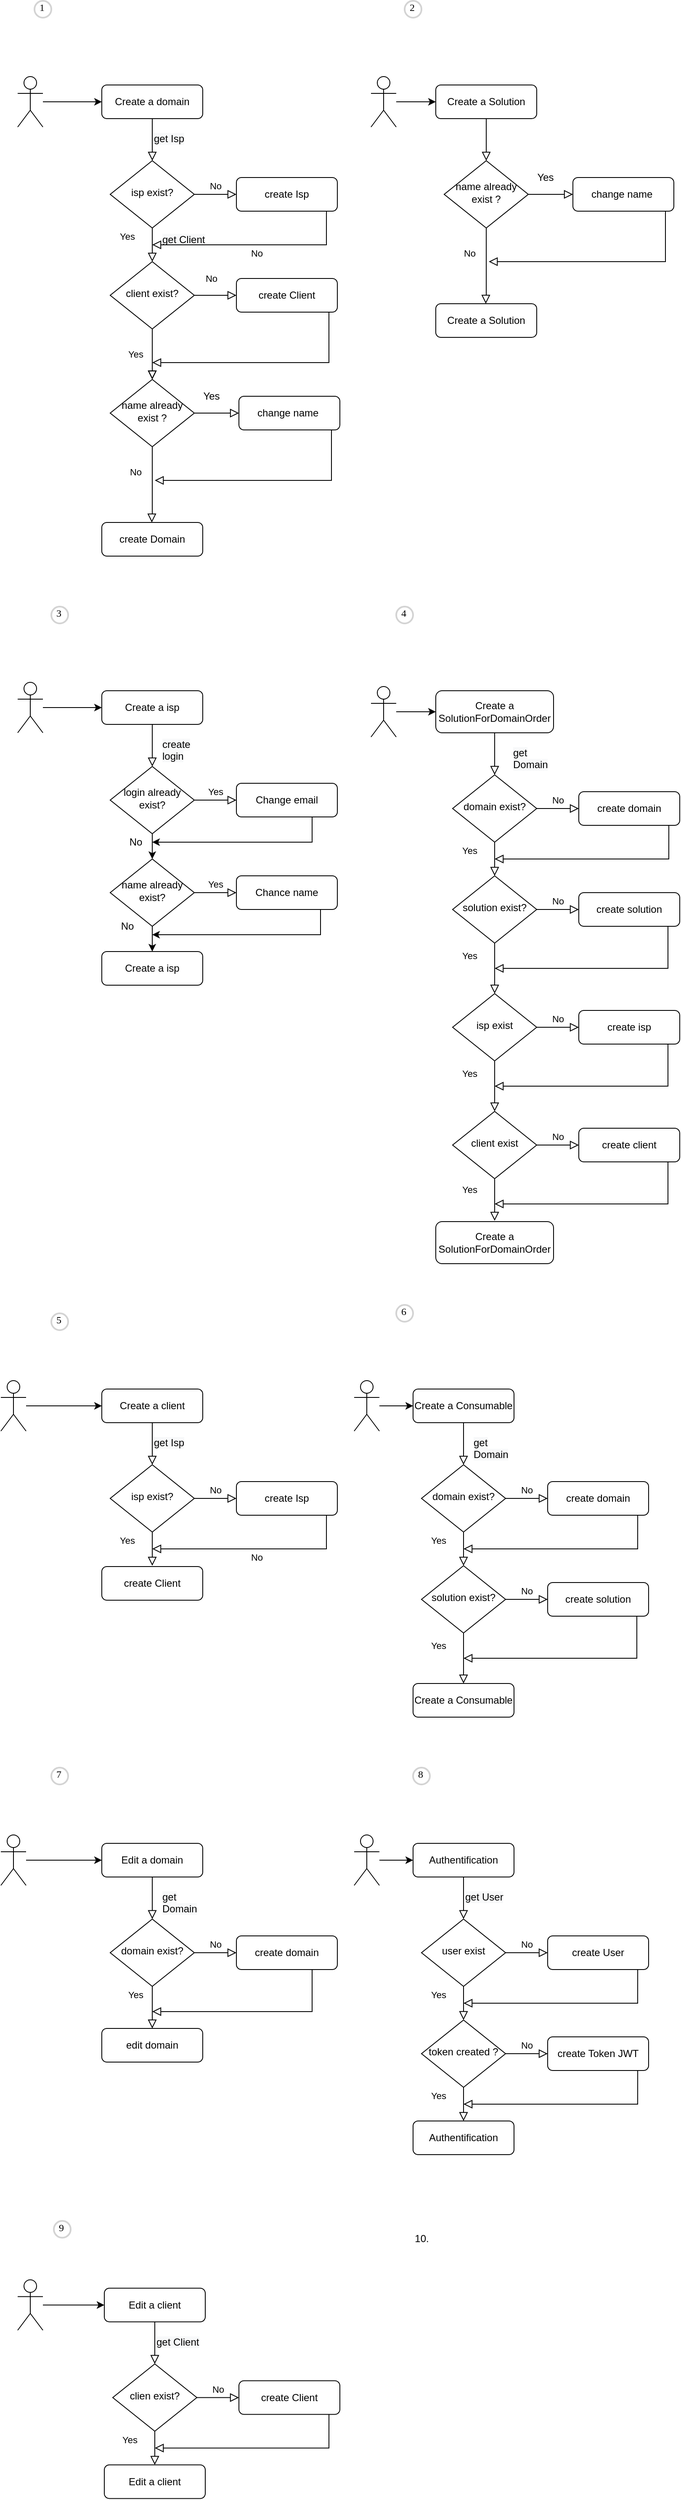 <mxfile version="15.3.8" type="github">
  <diagram id="C5RBs43oDa-KdzZeNtuy" name="Page-1">
    <mxGraphModel dx="2066" dy="1186" grid="1" gridSize="10" guides="1" tooltips="1" connect="1" arrows="1" fold="1" page="1" pageScale="1" pageWidth="827" pageHeight="1169" math="0" shadow="0">
      <root>
        <mxCell id="WIyWlLk6GJQsqaUBKTNV-0" />
        <mxCell id="WIyWlLk6GJQsqaUBKTNV-1" parent="WIyWlLk6GJQsqaUBKTNV-0" />
        <mxCell id="WIyWlLk6GJQsqaUBKTNV-2" value="" style="rounded=0;html=1;jettySize=auto;orthogonalLoop=1;fontSize=11;endArrow=block;endFill=0;endSize=8;strokeWidth=1;shadow=0;labelBackgroundColor=none;edgeStyle=orthogonalEdgeStyle;" parent="WIyWlLk6GJQsqaUBKTNV-1" source="WIyWlLk6GJQsqaUBKTNV-3" target="WIyWlLk6GJQsqaUBKTNV-6" edge="1">
          <mxGeometry relative="1" as="geometry" />
        </mxCell>
        <mxCell id="WIyWlLk6GJQsqaUBKTNV-3" value="Create a domain" style="rounded=1;whiteSpace=wrap;html=1;fontSize=12;glass=0;strokeWidth=1;shadow=0;" parent="WIyWlLk6GJQsqaUBKTNV-1" vertex="1">
          <mxGeometry x="160" y="130" width="120" height="40" as="geometry" />
        </mxCell>
        <mxCell id="WIyWlLk6GJQsqaUBKTNV-4" value="Yes" style="rounded=0;html=1;jettySize=auto;orthogonalLoop=1;fontSize=11;endArrow=block;endFill=0;endSize=8;strokeWidth=1;shadow=0;labelBackgroundColor=none;edgeStyle=orthogonalEdgeStyle;" parent="WIyWlLk6GJQsqaUBKTNV-1" source="WIyWlLk6GJQsqaUBKTNV-6" target="WIyWlLk6GJQsqaUBKTNV-10" edge="1">
          <mxGeometry x="-0.5" y="-30" relative="1" as="geometry">
            <mxPoint as="offset" />
          </mxGeometry>
        </mxCell>
        <mxCell id="WIyWlLk6GJQsqaUBKTNV-5" value="No" style="edgeStyle=orthogonalEdgeStyle;rounded=0;html=1;jettySize=auto;orthogonalLoop=1;fontSize=11;endArrow=block;endFill=0;endSize=8;strokeWidth=1;shadow=0;labelBackgroundColor=none;" parent="WIyWlLk6GJQsqaUBKTNV-1" source="WIyWlLk6GJQsqaUBKTNV-6" target="WIyWlLk6GJQsqaUBKTNV-7" edge="1">
          <mxGeometry y="10" relative="1" as="geometry">
            <mxPoint as="offset" />
          </mxGeometry>
        </mxCell>
        <mxCell id="WIyWlLk6GJQsqaUBKTNV-6" value="isp exist?" style="rhombus;whiteSpace=wrap;html=1;shadow=0;fontFamily=Helvetica;fontSize=12;align=center;strokeWidth=1;spacing=6;spacingTop=-4;" parent="WIyWlLk6GJQsqaUBKTNV-1" vertex="1">
          <mxGeometry x="170" y="220" width="100" height="80" as="geometry" />
        </mxCell>
        <mxCell id="WIyWlLk6GJQsqaUBKTNV-7" value="create Isp" style="rounded=1;whiteSpace=wrap;html=1;fontSize=12;glass=0;strokeWidth=1;shadow=0;" parent="WIyWlLk6GJQsqaUBKTNV-1" vertex="1">
          <mxGeometry x="320" y="240" width="120" height="40" as="geometry" />
        </mxCell>
        <mxCell id="WIyWlLk6GJQsqaUBKTNV-8" value="No" style="rounded=0;html=1;jettySize=auto;orthogonalLoop=1;fontSize=11;endArrow=block;endFill=0;endSize=8;strokeWidth=1;shadow=0;labelBackgroundColor=none;edgeStyle=orthogonalEdgeStyle;" parent="WIyWlLk6GJQsqaUBKTNV-1" source="WIyWlLk6GJQsqaUBKTNV-10" edge="1">
          <mxGeometry x="-1" y="92" relative="1" as="geometry">
            <mxPoint x="-22" y="-60" as="offset" />
            <mxPoint x="220" y="480" as="targetPoint" />
          </mxGeometry>
        </mxCell>
        <mxCell id="WIyWlLk6GJQsqaUBKTNV-9" value="Yes" style="edgeStyle=orthogonalEdgeStyle;rounded=0;html=1;jettySize=auto;orthogonalLoop=1;fontSize=11;endArrow=block;endFill=0;endSize=8;strokeWidth=1;shadow=0;labelBackgroundColor=none;" parent="WIyWlLk6GJQsqaUBKTNV-1" source="WIyWlLk6GJQsqaUBKTNV-10" target="WIyWlLk6GJQsqaUBKTNV-12" edge="1">
          <mxGeometry x="-1" y="-99" relative="1" as="geometry">
            <mxPoint x="-70" y="-29" as="offset" />
          </mxGeometry>
        </mxCell>
        <mxCell id="WIyWlLk6GJQsqaUBKTNV-10" value="client exist?" style="rhombus;whiteSpace=wrap;html=1;shadow=0;fontFamily=Helvetica;fontSize=12;align=center;strokeWidth=1;spacing=6;spacingTop=-4;" parent="WIyWlLk6GJQsqaUBKTNV-1" vertex="1">
          <mxGeometry x="170" y="340" width="100" height="80" as="geometry" />
        </mxCell>
        <mxCell id="WIyWlLk6GJQsqaUBKTNV-12" value="create Client" style="rounded=1;whiteSpace=wrap;html=1;fontSize=12;glass=0;strokeWidth=1;shadow=0;" parent="WIyWlLk6GJQsqaUBKTNV-1" vertex="1">
          <mxGeometry x="320" y="360" width="120" height="40" as="geometry" />
        </mxCell>
        <mxCell id="K5rk2JOZep1h7SgNWWcB-0" value="&lt;meta charset=&quot;utf-8&quot;&gt;&lt;span style=&quot;color: rgb(0, 0, 0); font-family: helvetica; font-size: 12px; font-style: normal; font-weight: 400; letter-spacing: normal; text-align: center; text-indent: 0px; text-transform: none; word-spacing: 0px; background-color: rgb(248, 249, 250); display: inline; float: none;&quot;&gt;get Isp&lt;/span&gt;" style="text;whiteSpace=wrap;html=1;" parent="WIyWlLk6GJQsqaUBKTNV-1" vertex="1">
          <mxGeometry x="220" y="180" width="60" height="30" as="geometry" />
        </mxCell>
        <mxCell id="K5rk2JOZep1h7SgNWWcB-1" value="&lt;span style=&quot;color: rgb(0 , 0 , 0) ; font-family: &amp;#34;helvetica&amp;#34; ; font-size: 12px ; font-style: normal ; font-weight: 400 ; letter-spacing: normal ; text-align: center ; text-indent: 0px ; text-transform: none ; word-spacing: 0px ; background-color: rgb(248 , 249 , 250) ; display: inline ; float: none&quot;&gt;get Client&lt;/span&gt;" style="text;whiteSpace=wrap;html=1;" parent="WIyWlLk6GJQsqaUBKTNV-1" vertex="1">
          <mxGeometry x="230" y="300" width="60" height="30" as="geometry" />
        </mxCell>
        <mxCell id="K5rk2JOZep1h7SgNWWcB-2" value="No" style="edgeStyle=orthogonalEdgeStyle;rounded=0;html=1;jettySize=auto;orthogonalLoop=1;fontSize=11;endArrow=block;endFill=0;endSize=8;strokeWidth=1;shadow=0;labelBackgroundColor=none;exitX=0.892;exitY=1;exitDx=0;exitDy=0;exitPerimeter=0;" parent="WIyWlLk6GJQsqaUBKTNV-1" source="WIyWlLk6GJQsqaUBKTNV-7" edge="1">
          <mxGeometry y="10" relative="1" as="geometry">
            <mxPoint as="offset" />
            <mxPoint x="280" y="270" as="sourcePoint" />
            <mxPoint x="220" y="320" as="targetPoint" />
            <Array as="points">
              <mxPoint x="427" y="320" />
            </Array>
          </mxGeometry>
        </mxCell>
        <mxCell id="K5rk2JOZep1h7SgNWWcB-4" value="" style="edgeStyle=orthogonalEdgeStyle;rounded=0;html=1;jettySize=auto;orthogonalLoop=1;fontSize=11;endArrow=block;endFill=0;endSize=8;strokeWidth=1;shadow=0;labelBackgroundColor=none;exitX=0.833;exitY=1;exitDx=0;exitDy=0;exitPerimeter=0;" parent="WIyWlLk6GJQsqaUBKTNV-1" source="WIyWlLk6GJQsqaUBKTNV-12" edge="1">
          <mxGeometry x="-0.52" y="204" relative="1" as="geometry">
            <mxPoint x="40" y="-4" as="offset" />
            <mxPoint x="280" y="270" as="sourcePoint" />
            <mxPoint x="220" y="460" as="targetPoint" />
            <Array as="points">
              <mxPoint x="430" y="400" />
              <mxPoint x="430" y="460" />
            </Array>
          </mxGeometry>
        </mxCell>
        <mxCell id="0meoWBbEfIvXaMhXwWc--0" value="" style="rounded=0;html=1;jettySize=auto;orthogonalLoop=1;fontSize=11;endArrow=block;endFill=0;endSize=8;strokeWidth=1;shadow=0;labelBackgroundColor=none;edgeStyle=orthogonalEdgeStyle;" parent="WIyWlLk6GJQsqaUBKTNV-1" source="0meoWBbEfIvXaMhXwWc--1" target="0meoWBbEfIvXaMhXwWc--4" edge="1">
          <mxGeometry relative="1" as="geometry" />
        </mxCell>
        <mxCell id="0meoWBbEfIvXaMhXwWc--1" value="Create a isp" style="rounded=1;whiteSpace=wrap;html=1;fontSize=12;glass=0;strokeWidth=1;shadow=0;" parent="WIyWlLk6GJQsqaUBKTNV-1" vertex="1">
          <mxGeometry x="160" y="850" width="120" height="40" as="geometry" />
        </mxCell>
        <mxCell id="0meoWBbEfIvXaMhXwWc--3" value="Yes" style="edgeStyle=orthogonalEdgeStyle;rounded=0;html=1;jettySize=auto;orthogonalLoop=1;fontSize=11;endArrow=block;endFill=0;endSize=8;strokeWidth=1;shadow=0;labelBackgroundColor=none;" parent="WIyWlLk6GJQsqaUBKTNV-1" source="0meoWBbEfIvXaMhXwWc--4" target="0meoWBbEfIvXaMhXwWc--5" edge="1">
          <mxGeometry y="10" relative="1" as="geometry">
            <mxPoint as="offset" />
          </mxGeometry>
        </mxCell>
        <mxCell id="0meoWBbEfIvXaMhXwWc--16" value="" style="edgeStyle=orthogonalEdgeStyle;rounded=0;orthogonalLoop=1;jettySize=auto;html=1;" parent="WIyWlLk6GJQsqaUBKTNV-1" source="0meoWBbEfIvXaMhXwWc--4" edge="1">
          <mxGeometry relative="1" as="geometry">
            <mxPoint x="220" y="1050" as="targetPoint" />
            <Array as="points">
              <mxPoint x="220" y="1030" />
              <mxPoint x="220" y="1030" />
            </Array>
          </mxGeometry>
        </mxCell>
        <mxCell id="0meoWBbEfIvXaMhXwWc--4" value="login already exist?" style="rhombus;whiteSpace=wrap;html=1;shadow=0;fontFamily=Helvetica;fontSize=12;align=center;strokeWidth=1;spacing=6;spacingTop=-4;" parent="WIyWlLk6GJQsqaUBKTNV-1" vertex="1">
          <mxGeometry x="170" y="940" width="100" height="80" as="geometry" />
        </mxCell>
        <mxCell id="0meoWBbEfIvXaMhXwWc--5" value="Change email" style="rounded=1;whiteSpace=wrap;html=1;fontSize=12;glass=0;strokeWidth=1;shadow=0;" parent="WIyWlLk6GJQsqaUBKTNV-1" vertex="1">
          <mxGeometry x="320" y="960" width="120" height="40" as="geometry" />
        </mxCell>
        <mxCell id="0meoWBbEfIvXaMhXwWc--11" value="&lt;span style=&quot;color: rgb(0 , 0 , 0) ; font-family: &amp;#34;helvetica&amp;#34; ; font-size: 12px ; font-style: normal ; font-weight: 400 ; letter-spacing: normal ; text-align: center ; text-indent: 0px ; text-transform: none ; word-spacing: 0px ; background-color: rgb(248 , 249 , 250) ; display: inline ; float: none&quot;&gt;create login&lt;/span&gt;" style="text;whiteSpace=wrap;html=1;" parent="WIyWlLk6GJQsqaUBKTNV-1" vertex="1">
          <mxGeometry x="230" y="900" width="60" height="30" as="geometry" />
        </mxCell>
        <mxCell id="0meoWBbEfIvXaMhXwWc--17" value="" style="rounded=0;html=1;jettySize=auto;orthogonalLoop=1;fontSize=11;endArrow=block;endFill=0;endSize=8;strokeWidth=1;shadow=0;labelBackgroundColor=none;edgeStyle=orthogonalEdgeStyle;" parent="WIyWlLk6GJQsqaUBKTNV-1" source="0meoWBbEfIvXaMhXwWc--18" target="0meoWBbEfIvXaMhXwWc--21" edge="1">
          <mxGeometry relative="1" as="geometry" />
        </mxCell>
        <mxCell id="0meoWBbEfIvXaMhXwWc--18" value="Create a client" style="rounded=1;whiteSpace=wrap;html=1;fontSize=12;glass=0;strokeWidth=1;shadow=0;" parent="WIyWlLk6GJQsqaUBKTNV-1" vertex="1">
          <mxGeometry x="160" y="1680" width="120" height="40" as="geometry" />
        </mxCell>
        <mxCell id="0meoWBbEfIvXaMhXwWc--19" value="Yes" style="rounded=0;html=1;jettySize=auto;orthogonalLoop=1;fontSize=11;endArrow=block;endFill=0;endSize=8;strokeWidth=1;shadow=0;labelBackgroundColor=none;edgeStyle=orthogonalEdgeStyle;" parent="WIyWlLk6GJQsqaUBKTNV-1" source="0meoWBbEfIvXaMhXwWc--21" edge="1">
          <mxGeometry x="-0.5" y="-30" relative="1" as="geometry">
            <mxPoint as="offset" />
            <mxPoint x="220" y="1890" as="targetPoint" />
          </mxGeometry>
        </mxCell>
        <mxCell id="0meoWBbEfIvXaMhXwWc--20" value="No" style="edgeStyle=orthogonalEdgeStyle;rounded=0;html=1;jettySize=auto;orthogonalLoop=1;fontSize=11;endArrow=block;endFill=0;endSize=8;strokeWidth=1;shadow=0;labelBackgroundColor=none;" parent="WIyWlLk6GJQsqaUBKTNV-1" source="0meoWBbEfIvXaMhXwWc--21" target="0meoWBbEfIvXaMhXwWc--22" edge="1">
          <mxGeometry y="10" relative="1" as="geometry">
            <mxPoint as="offset" />
          </mxGeometry>
        </mxCell>
        <mxCell id="0meoWBbEfIvXaMhXwWc--21" value="isp exist?" style="rhombus;whiteSpace=wrap;html=1;shadow=0;fontFamily=Helvetica;fontSize=12;align=center;strokeWidth=1;spacing=6;spacingTop=-4;" parent="WIyWlLk6GJQsqaUBKTNV-1" vertex="1">
          <mxGeometry x="170" y="1770" width="100" height="80" as="geometry" />
        </mxCell>
        <mxCell id="0meoWBbEfIvXaMhXwWc--22" value="create Isp" style="rounded=1;whiteSpace=wrap;html=1;fontSize=12;glass=0;strokeWidth=1;shadow=0;" parent="WIyWlLk6GJQsqaUBKTNV-1" vertex="1">
          <mxGeometry x="320" y="1790" width="120" height="40" as="geometry" />
        </mxCell>
        <mxCell id="0meoWBbEfIvXaMhXwWc--28" value="&lt;meta charset=&quot;utf-8&quot;&gt;&lt;span style=&quot;color: rgb(0, 0, 0); font-family: helvetica; font-size: 12px; font-style: normal; font-weight: 400; letter-spacing: normal; text-align: center; text-indent: 0px; text-transform: none; word-spacing: 0px; background-color: rgb(248, 249, 250); display: inline; float: none;&quot;&gt;get Isp&lt;/span&gt;" style="text;whiteSpace=wrap;html=1;" parent="WIyWlLk6GJQsqaUBKTNV-1" vertex="1">
          <mxGeometry x="220" y="1730" width="60" height="30" as="geometry" />
        </mxCell>
        <mxCell id="0meoWBbEfIvXaMhXwWc--30" value="No" style="edgeStyle=orthogonalEdgeStyle;rounded=0;html=1;jettySize=auto;orthogonalLoop=1;fontSize=11;endArrow=block;endFill=0;endSize=8;strokeWidth=1;shadow=0;labelBackgroundColor=none;exitX=0.892;exitY=1;exitDx=0;exitDy=0;exitPerimeter=0;" parent="WIyWlLk6GJQsqaUBKTNV-1" source="0meoWBbEfIvXaMhXwWc--22" edge="1">
          <mxGeometry y="10" relative="1" as="geometry">
            <mxPoint as="offset" />
            <mxPoint x="280" y="1820" as="sourcePoint" />
            <mxPoint x="220" y="1870" as="targetPoint" />
            <Array as="points">
              <mxPoint x="427" y="1870" />
            </Array>
          </mxGeometry>
        </mxCell>
        <mxCell id="0meoWBbEfIvXaMhXwWc--32" value="create Client" style="rounded=1;whiteSpace=wrap;html=1;fontSize=12;glass=0;strokeWidth=1;shadow=0;" parent="WIyWlLk6GJQsqaUBKTNV-1" vertex="1">
          <mxGeometry x="160" y="1891" width="120" height="40" as="geometry" />
        </mxCell>
        <mxCell id="0meoWBbEfIvXaMhXwWc--35" value="" style="rounded=0;html=1;jettySize=auto;orthogonalLoop=1;fontSize=11;endArrow=block;endFill=0;endSize=8;strokeWidth=1;shadow=0;labelBackgroundColor=none;edgeStyle=orthogonalEdgeStyle;" parent="WIyWlLk6GJQsqaUBKTNV-1" source="0meoWBbEfIvXaMhXwWc--36" target="0meoWBbEfIvXaMhXwWc--39" edge="1">
          <mxGeometry relative="1" as="geometry" />
        </mxCell>
        <mxCell id="0meoWBbEfIvXaMhXwWc--36" value="Create a Consumable" style="rounded=1;whiteSpace=wrap;html=1;fontSize=12;glass=0;strokeWidth=1;shadow=0;" parent="WIyWlLk6GJQsqaUBKTNV-1" vertex="1">
          <mxGeometry x="530" y="1680" width="120" height="40" as="geometry" />
        </mxCell>
        <mxCell id="0meoWBbEfIvXaMhXwWc--37" value="Yes" style="rounded=0;html=1;jettySize=auto;orthogonalLoop=1;fontSize=11;endArrow=block;endFill=0;endSize=8;strokeWidth=1;shadow=0;labelBackgroundColor=none;edgeStyle=orthogonalEdgeStyle;" parent="WIyWlLk6GJQsqaUBKTNV-1" source="0meoWBbEfIvXaMhXwWc--39" edge="1">
          <mxGeometry x="-0.5" y="-30" relative="1" as="geometry">
            <mxPoint as="offset" />
            <mxPoint x="590" y="1890" as="targetPoint" />
          </mxGeometry>
        </mxCell>
        <mxCell id="0meoWBbEfIvXaMhXwWc--38" value="No" style="edgeStyle=orthogonalEdgeStyle;rounded=0;html=1;jettySize=auto;orthogonalLoop=1;fontSize=11;endArrow=block;endFill=0;endSize=8;strokeWidth=1;shadow=0;labelBackgroundColor=none;" parent="WIyWlLk6GJQsqaUBKTNV-1" source="0meoWBbEfIvXaMhXwWc--39" target="0meoWBbEfIvXaMhXwWc--40" edge="1">
          <mxGeometry y="10" relative="1" as="geometry">
            <mxPoint as="offset" />
          </mxGeometry>
        </mxCell>
        <mxCell id="0meoWBbEfIvXaMhXwWc--39" value="domain exist?" style="rhombus;whiteSpace=wrap;html=1;shadow=0;fontFamily=Helvetica;fontSize=12;align=center;strokeWidth=1;spacing=6;spacingTop=-4;" parent="WIyWlLk6GJQsqaUBKTNV-1" vertex="1">
          <mxGeometry x="540" y="1770" width="100" height="80" as="geometry" />
        </mxCell>
        <mxCell id="0meoWBbEfIvXaMhXwWc--40" value="create domain" style="rounded=1;whiteSpace=wrap;html=1;fontSize=12;glass=0;strokeWidth=1;shadow=0;" parent="WIyWlLk6GJQsqaUBKTNV-1" vertex="1">
          <mxGeometry x="690" y="1790" width="120" height="40" as="geometry" />
        </mxCell>
        <mxCell id="0meoWBbEfIvXaMhXwWc--41" value="&lt;span style=&quot;color: rgb(0 , 0 , 0) ; font-family: &amp;#34;helvetica&amp;#34; ; font-size: 12px ; font-style: normal ; font-weight: 400 ; letter-spacing: normal ; text-align: center ; text-indent: 0px ; text-transform: none ; word-spacing: 0px ; background-color: rgb(248 , 249 , 250) ; display: inline ; float: none&quot;&gt;get Domain&lt;/span&gt;" style="text;whiteSpace=wrap;html=1;" parent="WIyWlLk6GJQsqaUBKTNV-1" vertex="1">
          <mxGeometry x="600" y="1730" width="60" height="30" as="geometry" />
        </mxCell>
        <mxCell id="0meoWBbEfIvXaMhXwWc--42" value="" style="edgeStyle=orthogonalEdgeStyle;rounded=0;html=1;jettySize=auto;orthogonalLoop=1;fontSize=11;endArrow=block;endFill=0;endSize=8;strokeWidth=1;shadow=0;labelBackgroundColor=none;exitX=0.892;exitY=1;exitDx=0;exitDy=0;exitPerimeter=0;" parent="WIyWlLk6GJQsqaUBKTNV-1" source="0meoWBbEfIvXaMhXwWc--40" edge="1">
          <mxGeometry y="10" relative="1" as="geometry">
            <mxPoint as="offset" />
            <mxPoint x="650" y="1820" as="sourcePoint" />
            <mxPoint x="590" y="1870" as="targetPoint" />
            <Array as="points">
              <mxPoint x="797" y="1870" />
            </Array>
          </mxGeometry>
        </mxCell>
        <mxCell id="0meoWBbEfIvXaMhXwWc--45" value="solution exist?" style="rhombus;whiteSpace=wrap;html=1;shadow=0;fontFamily=Helvetica;fontSize=12;align=center;strokeWidth=1;spacing=6;spacingTop=-4;" parent="WIyWlLk6GJQsqaUBKTNV-1" vertex="1">
          <mxGeometry x="540" y="1890" width="100" height="80" as="geometry" />
        </mxCell>
        <mxCell id="0meoWBbEfIvXaMhXwWc--46" value="No" style="edgeStyle=orthogonalEdgeStyle;rounded=0;html=1;jettySize=auto;orthogonalLoop=1;fontSize=11;endArrow=block;endFill=0;endSize=8;strokeWidth=1;shadow=0;labelBackgroundColor=none;exitX=1;exitY=0.5;exitDx=0;exitDy=0;entryX=0;entryY=0.5;entryDx=0;entryDy=0;" parent="WIyWlLk6GJQsqaUBKTNV-1" source="0meoWBbEfIvXaMhXwWc--45" target="0meoWBbEfIvXaMhXwWc--47" edge="1">
          <mxGeometry y="10" relative="1" as="geometry">
            <mxPoint as="offset" />
            <mxPoint x="650" y="1820" as="sourcePoint" />
            <mxPoint x="690" y="1930" as="targetPoint" />
          </mxGeometry>
        </mxCell>
        <mxCell id="0meoWBbEfIvXaMhXwWc--47" value="create solution" style="rounded=1;whiteSpace=wrap;html=1;fontSize=12;glass=0;strokeWidth=1;shadow=0;" parent="WIyWlLk6GJQsqaUBKTNV-1" vertex="1">
          <mxGeometry x="690" y="1910" width="120" height="40" as="geometry" />
        </mxCell>
        <mxCell id="0meoWBbEfIvXaMhXwWc--48" value="" style="edgeStyle=orthogonalEdgeStyle;rounded=0;html=1;jettySize=auto;orthogonalLoop=1;fontSize=11;endArrow=block;endFill=0;endSize=8;strokeWidth=1;shadow=0;labelBackgroundColor=none;exitX=0.858;exitY=1;exitDx=0;exitDy=0;exitPerimeter=0;" parent="WIyWlLk6GJQsqaUBKTNV-1" source="0meoWBbEfIvXaMhXwWc--47" edge="1">
          <mxGeometry y="10" relative="1" as="geometry">
            <mxPoint as="offset" />
            <mxPoint x="796" y="1980" as="sourcePoint" />
            <mxPoint x="590" y="2000" as="targetPoint" />
            <Array as="points">
              <mxPoint x="796" y="1950" />
              <mxPoint x="796" y="2000" />
            </Array>
          </mxGeometry>
        </mxCell>
        <mxCell id="0meoWBbEfIvXaMhXwWc--49" value="Yes" style="rounded=0;html=1;jettySize=auto;orthogonalLoop=1;fontSize=11;endArrow=block;endFill=0;endSize=8;strokeWidth=1;shadow=0;labelBackgroundColor=none;edgeStyle=orthogonalEdgeStyle;exitX=0.5;exitY=1;exitDx=0;exitDy=0;" parent="WIyWlLk6GJQsqaUBKTNV-1" source="0meoWBbEfIvXaMhXwWc--45" edge="1">
          <mxGeometry x="-0.5" y="-30" relative="1" as="geometry">
            <mxPoint as="offset" />
            <mxPoint x="590" y="2030" as="targetPoint" />
            <mxPoint x="600" y="1860" as="sourcePoint" />
          </mxGeometry>
        </mxCell>
        <mxCell id="0meoWBbEfIvXaMhXwWc--50" value="Create a Consumable" style="rounded=1;whiteSpace=wrap;html=1;fontSize=12;glass=0;strokeWidth=1;shadow=0;" parent="WIyWlLk6GJQsqaUBKTNV-1" vertex="1">
          <mxGeometry x="530" y="2030" width="120" height="40" as="geometry" />
        </mxCell>
        <mxCell id="0meoWBbEfIvXaMhXwWc--52" value="" style="rounded=0;html=1;jettySize=auto;orthogonalLoop=1;fontSize=11;endArrow=block;endFill=0;endSize=8;strokeWidth=1;shadow=0;labelBackgroundColor=none;edgeStyle=orthogonalEdgeStyle;startArrow=none;" parent="WIyWlLk6GJQsqaUBKTNV-1" edge="1">
          <mxGeometry relative="1" as="geometry">
            <mxPoint x="617" y="220" as="targetPoint" />
            <mxPoint x="617" y="210" as="sourcePoint" />
          </mxGeometry>
        </mxCell>
        <mxCell id="0meoWBbEfIvXaMhXwWc--53" value="Create a Solution" style="rounded=1;whiteSpace=wrap;html=1;fontSize=12;glass=0;strokeWidth=1;shadow=0;" parent="WIyWlLk6GJQsqaUBKTNV-1" vertex="1">
          <mxGeometry x="557" y="130" width="120" height="40" as="geometry" />
        </mxCell>
        <mxCell id="0meoWBbEfIvXaMhXwWc--66" value="1" style="ellipse;whiteSpace=wrap;html=1;aspect=fixed;strokeWidth=2;fontFamily=Tahoma;spacingBottom=4;spacingRight=2;strokeColor=#d3d3d3;" parent="WIyWlLk6GJQsqaUBKTNV-1" vertex="1">
          <mxGeometry x="80" y="30" width="20" height="20" as="geometry" />
        </mxCell>
        <mxCell id="0meoWBbEfIvXaMhXwWc--67" value="2" style="ellipse;whiteSpace=wrap;html=1;aspect=fixed;strokeWidth=2;fontFamily=Tahoma;spacingBottom=4;spacingRight=2;strokeColor=#d3d3d3;" parent="WIyWlLk6GJQsqaUBKTNV-1" vertex="1">
          <mxGeometry x="520" y="30" width="20" height="20" as="geometry" />
        </mxCell>
        <mxCell id="0meoWBbEfIvXaMhXwWc--68" value="3" style="ellipse;whiteSpace=wrap;html=1;aspect=fixed;strokeWidth=2;fontFamily=Tahoma;spacingBottom=4;spacingRight=2;strokeColor=#d3d3d3;" parent="WIyWlLk6GJQsqaUBKTNV-1" vertex="1">
          <mxGeometry x="100" y="750" width="20" height="20" as="geometry" />
        </mxCell>
        <mxCell id="0meoWBbEfIvXaMhXwWc--69" value="4" style="ellipse;whiteSpace=wrap;html=1;aspect=fixed;strokeWidth=2;fontFamily=Tahoma;spacingBottom=4;spacingRight=2;strokeColor=#d3d3d3;" parent="WIyWlLk6GJQsqaUBKTNV-1" vertex="1">
          <mxGeometry x="510" y="750" width="20" height="20" as="geometry" />
        </mxCell>
        <mxCell id="0meoWBbEfIvXaMhXwWc--70" value="5" style="ellipse;whiteSpace=wrap;html=1;aspect=fixed;strokeWidth=2;fontFamily=Tahoma;spacingBottom=4;spacingRight=2;strokeColor=#d3d3d3;" parent="WIyWlLk6GJQsqaUBKTNV-1" vertex="1">
          <mxGeometry x="100" y="1590" width="20" height="20" as="geometry" />
        </mxCell>
        <mxCell id="0meoWBbEfIvXaMhXwWc--71" value="6" style="ellipse;whiteSpace=wrap;html=1;aspect=fixed;strokeWidth=2;fontFamily=Tahoma;spacingBottom=4;spacingRight=2;strokeColor=#d3d3d3;" parent="WIyWlLk6GJQsqaUBKTNV-1" vertex="1">
          <mxGeometry x="510" y="1580" width="20" height="20" as="geometry" />
        </mxCell>
        <mxCell id="0meoWBbEfIvXaMhXwWc--90" value="" style="rounded=0;html=1;jettySize=auto;orthogonalLoop=1;fontSize=11;endArrow=block;endFill=0;endSize=8;strokeWidth=1;shadow=0;labelBackgroundColor=none;edgeStyle=orthogonalEdgeStyle;" parent="WIyWlLk6GJQsqaUBKTNV-1" source="0meoWBbEfIvXaMhXwWc--91" target="0meoWBbEfIvXaMhXwWc--94" edge="1">
          <mxGeometry relative="1" as="geometry">
            <Array as="points">
              <mxPoint x="627" y="930" />
              <mxPoint x="627" y="930" />
            </Array>
          </mxGeometry>
        </mxCell>
        <mxCell id="0meoWBbEfIvXaMhXwWc--91" value="Create a SolutionForDomainOrder" style="rounded=1;whiteSpace=wrap;html=1;fontSize=12;glass=0;strokeWidth=1;shadow=0;" parent="WIyWlLk6GJQsqaUBKTNV-1" vertex="1">
          <mxGeometry x="557" y="850" width="140" height="50" as="geometry" />
        </mxCell>
        <mxCell id="0meoWBbEfIvXaMhXwWc--92" value="Yes" style="rounded=0;html=1;jettySize=auto;orthogonalLoop=1;fontSize=11;endArrow=block;endFill=0;endSize=8;strokeWidth=1;shadow=0;labelBackgroundColor=none;edgeStyle=orthogonalEdgeStyle;" parent="WIyWlLk6GJQsqaUBKTNV-1" source="0meoWBbEfIvXaMhXwWc--94" edge="1">
          <mxGeometry x="-0.5" y="-30" relative="1" as="geometry">
            <mxPoint as="offset" />
            <mxPoint x="627" y="1070" as="targetPoint" />
          </mxGeometry>
        </mxCell>
        <mxCell id="0meoWBbEfIvXaMhXwWc--93" value="No" style="edgeStyle=orthogonalEdgeStyle;rounded=0;html=1;jettySize=auto;orthogonalLoop=1;fontSize=11;endArrow=block;endFill=0;endSize=8;strokeWidth=1;shadow=0;labelBackgroundColor=none;" parent="WIyWlLk6GJQsqaUBKTNV-1" source="0meoWBbEfIvXaMhXwWc--94" target="0meoWBbEfIvXaMhXwWc--95" edge="1">
          <mxGeometry y="10" relative="1" as="geometry">
            <mxPoint as="offset" />
          </mxGeometry>
        </mxCell>
        <mxCell id="0meoWBbEfIvXaMhXwWc--94" value="domain exist?" style="rhombus;whiteSpace=wrap;html=1;shadow=0;fontFamily=Helvetica;fontSize=12;align=center;strokeWidth=1;spacing=6;spacingTop=-4;" parent="WIyWlLk6GJQsqaUBKTNV-1" vertex="1">
          <mxGeometry x="577" y="950" width="100" height="80" as="geometry" />
        </mxCell>
        <mxCell id="0meoWBbEfIvXaMhXwWc--95" value="create domain" style="rounded=1;whiteSpace=wrap;html=1;fontSize=12;glass=0;strokeWidth=1;shadow=0;" parent="WIyWlLk6GJQsqaUBKTNV-1" vertex="1">
          <mxGeometry x="727" y="970" width="120" height="40" as="geometry" />
        </mxCell>
        <mxCell id="0meoWBbEfIvXaMhXwWc--96" value="&lt;span style=&quot;color: rgb(0 , 0 , 0) ; font-family: &amp;#34;helvetica&amp;#34; ; font-size: 12px ; font-style: normal ; font-weight: 400 ; letter-spacing: normal ; text-align: center ; text-indent: 0px ; text-transform: none ; word-spacing: 0px ; background-color: rgb(248 , 249 , 250) ; display: inline ; float: none&quot;&gt;get Domain&lt;/span&gt;" style="text;whiteSpace=wrap;html=1;" parent="WIyWlLk6GJQsqaUBKTNV-1" vertex="1">
          <mxGeometry x="647" y="910" width="60" height="30" as="geometry" />
        </mxCell>
        <mxCell id="0meoWBbEfIvXaMhXwWc--97" value="" style="edgeStyle=orthogonalEdgeStyle;rounded=0;html=1;jettySize=auto;orthogonalLoop=1;fontSize=11;endArrow=block;endFill=0;endSize=8;strokeWidth=1;shadow=0;labelBackgroundColor=none;exitX=0.892;exitY=1;exitDx=0;exitDy=0;exitPerimeter=0;" parent="WIyWlLk6GJQsqaUBKTNV-1" source="0meoWBbEfIvXaMhXwWc--95" edge="1">
          <mxGeometry y="10" relative="1" as="geometry">
            <mxPoint as="offset" />
            <mxPoint x="687" y="1000" as="sourcePoint" />
            <mxPoint x="627" y="1050" as="targetPoint" />
            <Array as="points">
              <mxPoint x="834" y="1050" />
            </Array>
          </mxGeometry>
        </mxCell>
        <mxCell id="0meoWBbEfIvXaMhXwWc--98" value="solution exist?" style="rhombus;whiteSpace=wrap;html=1;shadow=0;fontFamily=Helvetica;fontSize=12;align=center;strokeWidth=1;spacing=6;spacingTop=-4;" parent="WIyWlLk6GJQsqaUBKTNV-1" vertex="1">
          <mxGeometry x="577" y="1070" width="100" height="80" as="geometry" />
        </mxCell>
        <mxCell id="0meoWBbEfIvXaMhXwWc--99" value="No" style="edgeStyle=orthogonalEdgeStyle;rounded=0;html=1;jettySize=auto;orthogonalLoop=1;fontSize=11;endArrow=block;endFill=0;endSize=8;strokeWidth=1;shadow=0;labelBackgroundColor=none;exitX=1;exitY=0.5;exitDx=0;exitDy=0;entryX=0;entryY=0.5;entryDx=0;entryDy=0;" parent="WIyWlLk6GJQsqaUBKTNV-1" source="0meoWBbEfIvXaMhXwWc--98" target="0meoWBbEfIvXaMhXwWc--100" edge="1">
          <mxGeometry y="10" relative="1" as="geometry">
            <mxPoint as="offset" />
            <mxPoint x="687" y="1000" as="sourcePoint" />
            <mxPoint x="727" y="1110" as="targetPoint" />
          </mxGeometry>
        </mxCell>
        <mxCell id="0meoWBbEfIvXaMhXwWc--100" value="create solution" style="rounded=1;whiteSpace=wrap;html=1;fontSize=12;glass=0;strokeWidth=1;shadow=0;" parent="WIyWlLk6GJQsqaUBKTNV-1" vertex="1">
          <mxGeometry x="727" y="1090" width="120" height="40" as="geometry" />
        </mxCell>
        <mxCell id="0meoWBbEfIvXaMhXwWc--101" value="" style="edgeStyle=orthogonalEdgeStyle;rounded=0;html=1;jettySize=auto;orthogonalLoop=1;fontSize=11;endArrow=block;endFill=0;endSize=8;strokeWidth=1;shadow=0;labelBackgroundColor=none;exitX=0.858;exitY=1;exitDx=0;exitDy=0;exitPerimeter=0;" parent="WIyWlLk6GJQsqaUBKTNV-1" source="0meoWBbEfIvXaMhXwWc--100" edge="1">
          <mxGeometry y="10" relative="1" as="geometry">
            <mxPoint as="offset" />
            <mxPoint x="833" y="1160" as="sourcePoint" />
            <mxPoint x="627" y="1180" as="targetPoint" />
            <Array as="points">
              <mxPoint x="833" y="1130" />
              <mxPoint x="833" y="1180" />
            </Array>
          </mxGeometry>
        </mxCell>
        <mxCell id="0meoWBbEfIvXaMhXwWc--102" value="Yes" style="rounded=0;html=1;jettySize=auto;orthogonalLoop=1;fontSize=11;endArrow=block;endFill=0;endSize=8;strokeWidth=1;shadow=0;labelBackgroundColor=none;edgeStyle=orthogonalEdgeStyle;exitX=0.5;exitY=1;exitDx=0;exitDy=0;" parent="WIyWlLk6GJQsqaUBKTNV-1" source="0meoWBbEfIvXaMhXwWc--98" edge="1">
          <mxGeometry x="-0.5" y="-30" relative="1" as="geometry">
            <mxPoint as="offset" />
            <mxPoint x="627" y="1210" as="targetPoint" />
            <mxPoint x="637" y="1040" as="sourcePoint" />
          </mxGeometry>
        </mxCell>
        <mxCell id="0meoWBbEfIvXaMhXwWc--106" value="isp exist" style="rhombus;whiteSpace=wrap;html=1;shadow=0;fontFamily=Helvetica;fontSize=12;align=center;strokeWidth=1;spacing=6;spacingTop=-4;" parent="WIyWlLk6GJQsqaUBKTNV-1" vertex="1">
          <mxGeometry x="577" y="1210" width="100" height="80" as="geometry" />
        </mxCell>
        <mxCell id="0meoWBbEfIvXaMhXwWc--107" value="No" style="edgeStyle=orthogonalEdgeStyle;rounded=0;html=1;jettySize=auto;orthogonalLoop=1;fontSize=11;endArrow=block;endFill=0;endSize=8;strokeWidth=1;shadow=0;labelBackgroundColor=none;exitX=1;exitY=0.5;exitDx=0;exitDy=0;entryX=0;entryY=0.5;entryDx=0;entryDy=0;" parent="WIyWlLk6GJQsqaUBKTNV-1" source="0meoWBbEfIvXaMhXwWc--106" target="0meoWBbEfIvXaMhXwWc--108" edge="1">
          <mxGeometry y="10" relative="1" as="geometry">
            <mxPoint as="offset" />
            <mxPoint x="687" y="1140" as="sourcePoint" />
            <mxPoint x="727" y="1250" as="targetPoint" />
          </mxGeometry>
        </mxCell>
        <mxCell id="0meoWBbEfIvXaMhXwWc--108" value="create isp" style="rounded=1;whiteSpace=wrap;html=1;fontSize=12;glass=0;strokeWidth=1;shadow=0;" parent="WIyWlLk6GJQsqaUBKTNV-1" vertex="1">
          <mxGeometry x="727" y="1230" width="120" height="40" as="geometry" />
        </mxCell>
        <mxCell id="0meoWBbEfIvXaMhXwWc--109" value="" style="edgeStyle=orthogonalEdgeStyle;rounded=0;html=1;jettySize=auto;orthogonalLoop=1;fontSize=11;endArrow=block;endFill=0;endSize=8;strokeWidth=1;shadow=0;labelBackgroundColor=none;exitX=0.858;exitY=1;exitDx=0;exitDy=0;exitPerimeter=0;" parent="WIyWlLk6GJQsqaUBKTNV-1" source="0meoWBbEfIvXaMhXwWc--108" edge="1">
          <mxGeometry y="10" relative="1" as="geometry">
            <mxPoint as="offset" />
            <mxPoint x="833" y="1300" as="sourcePoint" />
            <mxPoint x="627" y="1320" as="targetPoint" />
            <Array as="points">
              <mxPoint x="833" y="1270" />
              <mxPoint x="833" y="1320" />
            </Array>
          </mxGeometry>
        </mxCell>
        <mxCell id="0meoWBbEfIvXaMhXwWc--110" value="Yes" style="rounded=0;html=1;jettySize=auto;orthogonalLoop=1;fontSize=11;endArrow=block;endFill=0;endSize=8;strokeWidth=1;shadow=0;labelBackgroundColor=none;edgeStyle=orthogonalEdgeStyle;exitX=0.5;exitY=1;exitDx=0;exitDy=0;" parent="WIyWlLk6GJQsqaUBKTNV-1" source="0meoWBbEfIvXaMhXwWc--106" edge="1">
          <mxGeometry x="-0.5" y="-30" relative="1" as="geometry">
            <mxPoint as="offset" />
            <mxPoint x="627" y="1350" as="targetPoint" />
            <mxPoint x="637" y="1180" as="sourcePoint" />
          </mxGeometry>
        </mxCell>
        <mxCell id="0meoWBbEfIvXaMhXwWc--111" value="client exist" style="rhombus;whiteSpace=wrap;html=1;shadow=0;fontFamily=Helvetica;fontSize=12;align=center;strokeWidth=1;spacing=6;spacingTop=-4;" parent="WIyWlLk6GJQsqaUBKTNV-1" vertex="1">
          <mxGeometry x="577" y="1350" width="100" height="80" as="geometry" />
        </mxCell>
        <mxCell id="0meoWBbEfIvXaMhXwWc--112" value="No" style="edgeStyle=orthogonalEdgeStyle;rounded=0;html=1;jettySize=auto;orthogonalLoop=1;fontSize=11;endArrow=block;endFill=0;endSize=8;strokeWidth=1;shadow=0;labelBackgroundColor=none;exitX=1;exitY=0.5;exitDx=0;exitDy=0;entryX=0;entryY=0.5;entryDx=0;entryDy=0;" parent="WIyWlLk6GJQsqaUBKTNV-1" source="0meoWBbEfIvXaMhXwWc--111" target="0meoWBbEfIvXaMhXwWc--113" edge="1">
          <mxGeometry y="10" relative="1" as="geometry">
            <mxPoint as="offset" />
            <mxPoint x="687" y="1240" as="sourcePoint" />
            <mxPoint x="727" y="1350" as="targetPoint" />
          </mxGeometry>
        </mxCell>
        <mxCell id="0meoWBbEfIvXaMhXwWc--113" value="create client" style="rounded=1;whiteSpace=wrap;html=1;fontSize=12;glass=0;strokeWidth=1;shadow=0;" parent="WIyWlLk6GJQsqaUBKTNV-1" vertex="1">
          <mxGeometry x="727" y="1370" width="120" height="40" as="geometry" />
        </mxCell>
        <mxCell id="0meoWBbEfIvXaMhXwWc--114" value="" style="edgeStyle=orthogonalEdgeStyle;rounded=0;html=1;jettySize=auto;orthogonalLoop=1;fontSize=11;endArrow=block;endFill=0;endSize=8;strokeWidth=1;shadow=0;labelBackgroundColor=none;exitX=0.858;exitY=1;exitDx=0;exitDy=0;exitPerimeter=0;" parent="WIyWlLk6GJQsqaUBKTNV-1" source="0meoWBbEfIvXaMhXwWc--113" edge="1">
          <mxGeometry y="10" relative="1" as="geometry">
            <mxPoint as="offset" />
            <mxPoint x="833" y="1400" as="sourcePoint" />
            <mxPoint x="627" y="1460" as="targetPoint" />
            <Array as="points">
              <mxPoint x="833" y="1410" />
              <mxPoint x="833" y="1460" />
              <mxPoint x="627" y="1460" />
            </Array>
          </mxGeometry>
        </mxCell>
        <mxCell id="0meoWBbEfIvXaMhXwWc--115" value="Yes" style="rounded=0;html=1;jettySize=auto;orthogonalLoop=1;fontSize=11;endArrow=block;endFill=0;endSize=8;strokeWidth=1;shadow=0;labelBackgroundColor=none;edgeStyle=orthogonalEdgeStyle;" parent="WIyWlLk6GJQsqaUBKTNV-1" source="0meoWBbEfIvXaMhXwWc--111" edge="1">
          <mxGeometry x="-0.5" y="-30" relative="1" as="geometry">
            <mxPoint as="offset" />
            <mxPoint x="627" y="1480" as="targetPoint" />
            <mxPoint x="627" y="1460" as="sourcePoint" />
          </mxGeometry>
        </mxCell>
        <mxCell id="nqSbr37ZhhuMCh9ulrhx-0" value="Create a SolutionForDomainOrder" style="rounded=1;whiteSpace=wrap;html=1;fontSize=12;glass=0;strokeWidth=1;shadow=0;" vertex="1" parent="WIyWlLk6GJQsqaUBKTNV-1">
          <mxGeometry x="557" y="1481" width="140" height="50" as="geometry" />
        </mxCell>
        <mxCell id="nqSbr37ZhhuMCh9ulrhx-2" value="" style="rounded=0;html=1;jettySize=auto;orthogonalLoop=1;fontSize=11;endArrow=block;endFill=0;endSize=8;strokeWidth=1;shadow=0;labelBackgroundColor=none;edgeStyle=orthogonalEdgeStyle;" edge="1" parent="WIyWlLk6GJQsqaUBKTNV-1" source="nqSbr37ZhhuMCh9ulrhx-3" target="nqSbr37ZhhuMCh9ulrhx-6">
          <mxGeometry relative="1" as="geometry" />
        </mxCell>
        <mxCell id="nqSbr37ZhhuMCh9ulrhx-3" value="Edit a domain" style="rounded=1;whiteSpace=wrap;html=1;fontSize=12;glass=0;strokeWidth=1;shadow=0;" vertex="1" parent="WIyWlLk6GJQsqaUBKTNV-1">
          <mxGeometry x="160" y="2220" width="120" height="40" as="geometry" />
        </mxCell>
        <mxCell id="nqSbr37ZhhuMCh9ulrhx-5" value="No" style="edgeStyle=orthogonalEdgeStyle;rounded=0;html=1;jettySize=auto;orthogonalLoop=1;fontSize=11;endArrow=block;endFill=0;endSize=8;strokeWidth=1;shadow=0;labelBackgroundColor=none;" edge="1" parent="WIyWlLk6GJQsqaUBKTNV-1" source="nqSbr37ZhhuMCh9ulrhx-6" target="nqSbr37ZhhuMCh9ulrhx-7">
          <mxGeometry y="10" relative="1" as="geometry">
            <mxPoint as="offset" />
          </mxGeometry>
        </mxCell>
        <mxCell id="nqSbr37ZhhuMCh9ulrhx-6" value="domain exist?" style="rhombus;whiteSpace=wrap;html=1;shadow=0;fontFamily=Helvetica;fontSize=12;align=center;strokeWidth=1;spacing=6;spacingTop=-4;" vertex="1" parent="WIyWlLk6GJQsqaUBKTNV-1">
          <mxGeometry x="170" y="2310" width="100" height="80" as="geometry" />
        </mxCell>
        <mxCell id="nqSbr37ZhhuMCh9ulrhx-7" value="create domain" style="rounded=1;whiteSpace=wrap;html=1;fontSize=12;glass=0;strokeWidth=1;shadow=0;" vertex="1" parent="WIyWlLk6GJQsqaUBKTNV-1">
          <mxGeometry x="320" y="2330" width="120" height="40" as="geometry" />
        </mxCell>
        <mxCell id="nqSbr37ZhhuMCh9ulrhx-13" value="&lt;span style=&quot;color: rgb(0 , 0 , 0) ; font-family: &amp;#34;helvetica&amp;#34; ; font-size: 12px ; font-style: normal ; font-weight: 400 ; letter-spacing: normal ; text-align: center ; text-indent: 0px ; text-transform: none ; word-spacing: 0px ; background-color: rgb(248 , 249 , 250) ; display: inline ; float: none&quot;&gt;get Domain&lt;/span&gt;" style="text;whiteSpace=wrap;html=1;" vertex="1" parent="WIyWlLk6GJQsqaUBKTNV-1">
          <mxGeometry x="230" y="2270" width="60" height="30" as="geometry" />
        </mxCell>
        <mxCell id="nqSbr37ZhhuMCh9ulrhx-18" value="Yes" style="edgeStyle=orthogonalEdgeStyle;rounded=0;html=1;jettySize=auto;orthogonalLoop=1;fontSize=11;endArrow=block;endFill=0;endSize=8;strokeWidth=1;shadow=0;labelBackgroundColor=none;exitX=0.5;exitY=1;exitDx=0;exitDy=0;" edge="1" parent="WIyWlLk6GJQsqaUBKTNV-1" source="nqSbr37ZhhuMCh9ulrhx-6">
          <mxGeometry x="-0.6" y="-20" relative="1" as="geometry">
            <mxPoint as="offset" />
            <mxPoint x="280" y="2360" as="sourcePoint" />
            <mxPoint x="220" y="2440" as="targetPoint" />
          </mxGeometry>
        </mxCell>
        <mxCell id="nqSbr37ZhhuMCh9ulrhx-19" value="edit domain" style="rounded=1;whiteSpace=wrap;html=1;fontSize=12;glass=0;strokeWidth=1;shadow=0;" vertex="1" parent="WIyWlLk6GJQsqaUBKTNV-1">
          <mxGeometry x="160" y="2440" width="120" height="40" as="geometry" />
        </mxCell>
        <mxCell id="nqSbr37ZhhuMCh9ulrhx-21" value="" style="edgeStyle=orthogonalEdgeStyle;rounded=0;html=1;jettySize=auto;orthogonalLoop=1;fontSize=11;endArrow=block;endFill=0;endSize=8;strokeWidth=1;shadow=0;labelBackgroundColor=none;exitX=0.75;exitY=1;exitDx=0;exitDy=0;" edge="1" parent="WIyWlLk6GJQsqaUBKTNV-1" source="nqSbr37ZhhuMCh9ulrhx-7">
          <mxGeometry y="10" relative="1" as="geometry">
            <mxPoint as="offset" />
            <mxPoint x="280" y="2360" as="sourcePoint" />
            <mxPoint x="220" y="2420" as="targetPoint" />
            <Array as="points">
              <mxPoint x="410" y="2420" />
            </Array>
          </mxGeometry>
        </mxCell>
        <mxCell id="nqSbr37ZhhuMCh9ulrhx-35" value="7" style="ellipse;whiteSpace=wrap;html=1;aspect=fixed;strokeWidth=2;fontFamily=Tahoma;spacingBottom=4;spacingRight=2;strokeColor=#d3d3d3;" vertex="1" parent="WIyWlLk6GJQsqaUBKTNV-1">
          <mxGeometry x="100" y="2130" width="20" height="20" as="geometry" />
        </mxCell>
        <mxCell id="nqSbr37ZhhuMCh9ulrhx-36" value="8" style="ellipse;whiteSpace=wrap;html=1;aspect=fixed;strokeWidth=2;fontFamily=Tahoma;spacingBottom=4;spacingRight=2;strokeColor=#d3d3d3;" vertex="1" parent="WIyWlLk6GJQsqaUBKTNV-1">
          <mxGeometry x="530" y="2130" width="20" height="20" as="geometry" />
        </mxCell>
        <mxCell id="nqSbr37ZhhuMCh9ulrhx-56" value="" style="rounded=0;html=1;jettySize=auto;orthogonalLoop=1;fontSize=11;endArrow=block;endFill=0;endSize=8;strokeWidth=1;shadow=0;labelBackgroundColor=none;edgeStyle=orthogonalEdgeStyle;" edge="1" parent="WIyWlLk6GJQsqaUBKTNV-1" source="nqSbr37ZhhuMCh9ulrhx-57" target="nqSbr37ZhhuMCh9ulrhx-60">
          <mxGeometry relative="1" as="geometry" />
        </mxCell>
        <mxCell id="nqSbr37ZhhuMCh9ulrhx-57" value="Edit a client" style="rounded=1;whiteSpace=wrap;html=1;fontSize=12;glass=0;strokeWidth=1;shadow=0;" vertex="1" parent="WIyWlLk6GJQsqaUBKTNV-1">
          <mxGeometry x="163" y="2748.75" width="120" height="40" as="geometry" />
        </mxCell>
        <mxCell id="nqSbr37ZhhuMCh9ulrhx-58" value="Yes" style="rounded=0;html=1;jettySize=auto;orthogonalLoop=1;fontSize=11;endArrow=block;endFill=0;endSize=8;strokeWidth=1;shadow=0;labelBackgroundColor=none;edgeStyle=orthogonalEdgeStyle;" edge="1" parent="WIyWlLk6GJQsqaUBKTNV-1" source="nqSbr37ZhhuMCh9ulrhx-60">
          <mxGeometry x="-0.5" y="-30" relative="1" as="geometry">
            <mxPoint as="offset" />
            <mxPoint x="223" y="2958.75" as="targetPoint" />
          </mxGeometry>
        </mxCell>
        <mxCell id="nqSbr37ZhhuMCh9ulrhx-59" value="No" style="edgeStyle=orthogonalEdgeStyle;rounded=0;html=1;jettySize=auto;orthogonalLoop=1;fontSize=11;endArrow=block;endFill=0;endSize=8;strokeWidth=1;shadow=0;labelBackgroundColor=none;" edge="1" parent="WIyWlLk6GJQsqaUBKTNV-1" source="nqSbr37ZhhuMCh9ulrhx-60" target="nqSbr37ZhhuMCh9ulrhx-61">
          <mxGeometry y="10" relative="1" as="geometry">
            <mxPoint as="offset" />
          </mxGeometry>
        </mxCell>
        <mxCell id="nqSbr37ZhhuMCh9ulrhx-60" value="clien exist?" style="rhombus;whiteSpace=wrap;html=1;shadow=0;fontFamily=Helvetica;fontSize=12;align=center;strokeWidth=1;spacing=6;spacingTop=-4;" vertex="1" parent="WIyWlLk6GJQsqaUBKTNV-1">
          <mxGeometry x="173" y="2838.75" width="100" height="80" as="geometry" />
        </mxCell>
        <mxCell id="nqSbr37ZhhuMCh9ulrhx-61" value="create Client" style="rounded=1;whiteSpace=wrap;html=1;fontSize=12;glass=0;strokeWidth=1;shadow=0;" vertex="1" parent="WIyWlLk6GJQsqaUBKTNV-1">
          <mxGeometry x="323" y="2858.75" width="120" height="40" as="geometry" />
        </mxCell>
        <mxCell id="nqSbr37ZhhuMCh9ulrhx-62" value="&lt;span style=&quot;color: rgb(0 , 0 , 0) ; font-family: &amp;#34;helvetica&amp;#34; ; font-size: 12px ; font-style: normal ; font-weight: 400 ; letter-spacing: normal ; text-align: center ; text-indent: 0px ; text-transform: none ; word-spacing: 0px ; background-color: rgb(248 , 249 , 250) ; display: inline ; float: none&quot;&gt;get Client&lt;/span&gt;" style="text;whiteSpace=wrap;html=1;" vertex="1" parent="WIyWlLk6GJQsqaUBKTNV-1">
          <mxGeometry x="223" y="2798.75" width="60" height="30" as="geometry" />
        </mxCell>
        <mxCell id="nqSbr37ZhhuMCh9ulrhx-63" value="" style="edgeStyle=orthogonalEdgeStyle;rounded=0;html=1;jettySize=auto;orthogonalLoop=1;fontSize=11;endArrow=block;endFill=0;endSize=8;strokeWidth=1;shadow=0;labelBackgroundColor=none;exitX=0.892;exitY=1;exitDx=0;exitDy=0;exitPerimeter=0;" edge="1" parent="WIyWlLk6GJQsqaUBKTNV-1" source="nqSbr37ZhhuMCh9ulrhx-61">
          <mxGeometry y="10" relative="1" as="geometry">
            <mxPoint as="offset" />
            <mxPoint x="283" y="2888.75" as="sourcePoint" />
            <mxPoint x="223" y="2938.75" as="targetPoint" />
            <Array as="points">
              <mxPoint x="430" y="2938.75" />
            </Array>
          </mxGeometry>
        </mxCell>
        <mxCell id="nqSbr37ZhhuMCh9ulrhx-65" value="Edit a client" style="rounded=1;whiteSpace=wrap;html=1;fontSize=12;glass=0;strokeWidth=1;shadow=0;" vertex="1" parent="WIyWlLk6GJQsqaUBKTNV-1">
          <mxGeometry x="163" y="2958.75" width="120" height="40" as="geometry" />
        </mxCell>
        <mxCell id="nqSbr37ZhhuMCh9ulrhx-68" value="" style="rounded=0;html=1;jettySize=auto;orthogonalLoop=1;fontSize=11;endArrow=block;endFill=0;endSize=8;strokeWidth=1;shadow=0;labelBackgroundColor=none;edgeStyle=orthogonalEdgeStyle;" edge="1" parent="WIyWlLk6GJQsqaUBKTNV-1" source="nqSbr37ZhhuMCh9ulrhx-69" target="nqSbr37ZhhuMCh9ulrhx-72">
          <mxGeometry relative="1" as="geometry" />
        </mxCell>
        <mxCell id="nqSbr37ZhhuMCh9ulrhx-69" value="Authentification" style="rounded=1;whiteSpace=wrap;html=1;fontSize=12;glass=0;strokeWidth=1;shadow=0;" vertex="1" parent="WIyWlLk6GJQsqaUBKTNV-1">
          <mxGeometry x="530" y="2220" width="120" height="40" as="geometry" />
        </mxCell>
        <mxCell id="nqSbr37ZhhuMCh9ulrhx-70" value="Yes" style="rounded=0;html=1;jettySize=auto;orthogonalLoop=1;fontSize=11;endArrow=block;endFill=0;endSize=8;strokeWidth=1;shadow=0;labelBackgroundColor=none;edgeStyle=orthogonalEdgeStyle;" edge="1" parent="WIyWlLk6GJQsqaUBKTNV-1" source="nqSbr37ZhhuMCh9ulrhx-72">
          <mxGeometry x="-0.5" y="-30" relative="1" as="geometry">
            <mxPoint as="offset" />
            <mxPoint x="590" y="2430" as="targetPoint" />
          </mxGeometry>
        </mxCell>
        <mxCell id="nqSbr37ZhhuMCh9ulrhx-71" value="No" style="edgeStyle=orthogonalEdgeStyle;rounded=0;html=1;jettySize=auto;orthogonalLoop=1;fontSize=11;endArrow=block;endFill=0;endSize=8;strokeWidth=1;shadow=0;labelBackgroundColor=none;" edge="1" parent="WIyWlLk6GJQsqaUBKTNV-1" source="nqSbr37ZhhuMCh9ulrhx-72" target="nqSbr37ZhhuMCh9ulrhx-73">
          <mxGeometry y="10" relative="1" as="geometry">
            <mxPoint as="offset" />
          </mxGeometry>
        </mxCell>
        <mxCell id="nqSbr37ZhhuMCh9ulrhx-72" value="user exist" style="rhombus;whiteSpace=wrap;html=1;shadow=0;fontFamily=Helvetica;fontSize=12;align=center;strokeWidth=1;spacing=6;spacingTop=-4;" vertex="1" parent="WIyWlLk6GJQsqaUBKTNV-1">
          <mxGeometry x="540" y="2310" width="100" height="80" as="geometry" />
        </mxCell>
        <mxCell id="nqSbr37ZhhuMCh9ulrhx-73" value="create User" style="rounded=1;whiteSpace=wrap;html=1;fontSize=12;glass=0;strokeWidth=1;shadow=0;" vertex="1" parent="WIyWlLk6GJQsqaUBKTNV-1">
          <mxGeometry x="690" y="2330" width="120" height="40" as="geometry" />
        </mxCell>
        <mxCell id="nqSbr37ZhhuMCh9ulrhx-74" value="&lt;span style=&quot;color: rgb(0 , 0 , 0) ; font-family: &amp;#34;helvetica&amp;#34; ; font-size: 12px ; font-style: normal ; font-weight: 400 ; letter-spacing: normal ; text-align: center ; text-indent: 0px ; text-transform: none ; word-spacing: 0px ; background-color: rgb(248 , 249 , 250) ; display: inline ; float: none&quot;&gt;get User&lt;/span&gt;" style="text;whiteSpace=wrap;html=1;" vertex="1" parent="WIyWlLk6GJQsqaUBKTNV-1">
          <mxGeometry x="590" y="2270" width="60" height="30" as="geometry" />
        </mxCell>
        <mxCell id="nqSbr37ZhhuMCh9ulrhx-75" value="" style="edgeStyle=orthogonalEdgeStyle;rounded=0;html=1;jettySize=auto;orthogonalLoop=1;fontSize=11;endArrow=block;endFill=0;endSize=8;strokeWidth=1;shadow=0;labelBackgroundColor=none;exitX=0.892;exitY=1;exitDx=0;exitDy=0;exitPerimeter=0;" edge="1" parent="WIyWlLk6GJQsqaUBKTNV-1" source="nqSbr37ZhhuMCh9ulrhx-73">
          <mxGeometry y="10" relative="1" as="geometry">
            <mxPoint as="offset" />
            <mxPoint x="650" y="2360" as="sourcePoint" />
            <mxPoint x="590" y="2410" as="targetPoint" />
            <Array as="points">
              <mxPoint x="797" y="2410" />
            </Array>
          </mxGeometry>
        </mxCell>
        <mxCell id="nqSbr37ZhhuMCh9ulrhx-83" value="Yes" style="rounded=0;html=1;jettySize=auto;orthogonalLoop=1;fontSize=11;endArrow=block;endFill=0;endSize=8;strokeWidth=1;shadow=0;labelBackgroundColor=none;edgeStyle=orthogonalEdgeStyle;" edge="1" parent="WIyWlLk6GJQsqaUBKTNV-1" source="nqSbr37ZhhuMCh9ulrhx-85">
          <mxGeometry x="-0.5" y="-30" relative="1" as="geometry">
            <mxPoint as="offset" />
            <mxPoint x="590" y="2550" as="targetPoint" />
          </mxGeometry>
        </mxCell>
        <mxCell id="nqSbr37ZhhuMCh9ulrhx-84" value="No" style="edgeStyle=orthogonalEdgeStyle;rounded=0;html=1;jettySize=auto;orthogonalLoop=1;fontSize=11;endArrow=block;endFill=0;endSize=8;strokeWidth=1;shadow=0;labelBackgroundColor=none;" edge="1" parent="WIyWlLk6GJQsqaUBKTNV-1" source="nqSbr37ZhhuMCh9ulrhx-85" target="nqSbr37ZhhuMCh9ulrhx-86">
          <mxGeometry y="10" relative="1" as="geometry">
            <mxPoint as="offset" />
          </mxGeometry>
        </mxCell>
        <mxCell id="nqSbr37ZhhuMCh9ulrhx-85" value="token created ?" style="rhombus;whiteSpace=wrap;html=1;shadow=0;fontFamily=Helvetica;fontSize=12;align=center;strokeWidth=1;spacing=6;spacingTop=-4;" vertex="1" parent="WIyWlLk6GJQsqaUBKTNV-1">
          <mxGeometry x="540" y="2430" width="100" height="80" as="geometry" />
        </mxCell>
        <mxCell id="nqSbr37ZhhuMCh9ulrhx-86" value="create Token JWT" style="rounded=1;whiteSpace=wrap;html=1;fontSize=12;glass=0;strokeWidth=1;shadow=0;" vertex="1" parent="WIyWlLk6GJQsqaUBKTNV-1">
          <mxGeometry x="690" y="2450" width="120" height="40" as="geometry" />
        </mxCell>
        <mxCell id="nqSbr37ZhhuMCh9ulrhx-87" value="" style="edgeStyle=orthogonalEdgeStyle;rounded=0;html=1;jettySize=auto;orthogonalLoop=1;fontSize=11;endArrow=block;endFill=0;endSize=8;strokeWidth=1;shadow=0;labelBackgroundColor=none;exitX=0.892;exitY=1;exitDx=0;exitDy=0;exitPerimeter=0;" edge="1" parent="WIyWlLk6GJQsqaUBKTNV-1" source="nqSbr37ZhhuMCh9ulrhx-86">
          <mxGeometry y="10" relative="1" as="geometry">
            <mxPoint as="offset" />
            <mxPoint x="650" y="2480" as="sourcePoint" />
            <mxPoint x="590" y="2530" as="targetPoint" />
            <Array as="points">
              <mxPoint x="797" y="2530" />
            </Array>
          </mxGeometry>
        </mxCell>
        <mxCell id="nqSbr37ZhhuMCh9ulrhx-88" value="Authentification" style="rounded=1;whiteSpace=wrap;html=1;fontSize=12;glass=0;strokeWidth=1;shadow=0;" vertex="1" parent="WIyWlLk6GJQsqaUBKTNV-1">
          <mxGeometry x="530" y="2550" width="120" height="40" as="geometry" />
        </mxCell>
        <mxCell id="nqSbr37ZhhuMCh9ulrhx-90" value="" style="rounded=0;html=1;jettySize=auto;orthogonalLoop=1;fontSize=11;endArrow=none;endFill=0;endSize=8;strokeWidth=1;shadow=0;labelBackgroundColor=none;edgeStyle=orthogonalEdgeStyle;" edge="1" parent="WIyWlLk6GJQsqaUBKTNV-1" source="0meoWBbEfIvXaMhXwWc--53">
          <mxGeometry relative="1" as="geometry">
            <mxPoint x="617" y="210" as="targetPoint" />
            <mxPoint x="617" y="170" as="sourcePoint" />
          </mxGeometry>
        </mxCell>
        <mxCell id="nqSbr37ZhhuMCh9ulrhx-92" value="name already exist ?" style="rhombus;whiteSpace=wrap;html=1;shadow=0;fontFamily=Helvetica;fontSize=12;align=center;strokeWidth=1;spacing=6;spacingTop=-4;" vertex="1" parent="WIyWlLk6GJQsqaUBKTNV-1">
          <mxGeometry x="567" y="220" width="100" height="80" as="geometry" />
        </mxCell>
        <mxCell id="nqSbr37ZhhuMCh9ulrhx-94" value="No" style="edgeStyle=orthogonalEdgeStyle;rounded=0;html=1;jettySize=auto;orthogonalLoop=1;fontSize=11;endArrow=block;endFill=0;endSize=8;strokeWidth=1;shadow=0;labelBackgroundColor=none;exitX=1;exitY=0.5;exitDx=0;exitDy=0;" edge="1" parent="WIyWlLk6GJQsqaUBKTNV-1" target="nqSbr37ZhhuMCh9ulrhx-95" source="nqSbr37ZhhuMCh9ulrhx-92">
          <mxGeometry x="-1" y="-99" relative="1" as="geometry">
            <mxPoint x="-70" y="-29" as="offset" />
            <mxPoint x="680" y="260" as="sourcePoint" />
          </mxGeometry>
        </mxCell>
        <mxCell id="nqSbr37ZhhuMCh9ulrhx-95" value="change name&amp;nbsp;" style="rounded=1;whiteSpace=wrap;html=1;fontSize=12;glass=0;strokeWidth=1;shadow=0;" vertex="1" parent="WIyWlLk6GJQsqaUBKTNV-1">
          <mxGeometry x="720" y="240" width="120" height="40" as="geometry" />
        </mxCell>
        <mxCell id="nqSbr37ZhhuMCh9ulrhx-96" value="" style="edgeStyle=orthogonalEdgeStyle;rounded=0;html=1;jettySize=auto;orthogonalLoop=1;fontSize=11;endArrow=block;endFill=0;endSize=8;strokeWidth=1;shadow=0;labelBackgroundColor=none;exitX=0.833;exitY=1;exitDx=0;exitDy=0;exitPerimeter=0;" edge="1" parent="WIyWlLk6GJQsqaUBKTNV-1" source="nqSbr37ZhhuMCh9ulrhx-95">
          <mxGeometry x="-0.52" y="204" relative="1" as="geometry">
            <mxPoint x="40" y="-4" as="offset" />
            <mxPoint x="680" y="150" as="sourcePoint" />
            <mxPoint x="620" y="340" as="targetPoint" />
            <Array as="points">
              <mxPoint x="830" y="280" />
              <mxPoint x="830" y="340" />
            </Array>
          </mxGeometry>
        </mxCell>
        <mxCell id="nqSbr37ZhhuMCh9ulrhx-103" value="" style="rounded=0;html=1;jettySize=auto;orthogonalLoop=1;fontSize=11;endArrow=block;endFill=0;endSize=8;strokeWidth=1;shadow=0;labelBackgroundColor=none;edgeStyle=orthogonalEdgeStyle;startArrow=none;" edge="1" parent="WIyWlLk6GJQsqaUBKTNV-1">
          <mxGeometry relative="1" as="geometry">
            <mxPoint x="616.5" y="390" as="targetPoint" />
            <mxPoint x="616.5" y="380" as="sourcePoint" />
          </mxGeometry>
        </mxCell>
        <mxCell id="nqSbr37ZhhuMCh9ulrhx-104" value="" style="rounded=0;html=1;jettySize=auto;orthogonalLoop=1;fontSize=11;endArrow=none;endFill=0;endSize=8;strokeWidth=1;shadow=0;labelBackgroundColor=none;edgeStyle=orthogonalEdgeStyle;exitX=0.5;exitY=1;exitDx=0;exitDy=0;" edge="1" parent="WIyWlLk6GJQsqaUBKTNV-1" source="nqSbr37ZhhuMCh9ulrhx-92">
          <mxGeometry relative="1" as="geometry">
            <mxPoint x="617" y="380" as="targetPoint" />
            <mxPoint x="627" y="180" as="sourcePoint" />
          </mxGeometry>
        </mxCell>
        <mxCell id="nqSbr37ZhhuMCh9ulrhx-108" value="Yes" style="text;html=1;align=center;verticalAlign=middle;resizable=0;points=[];autosize=1;strokeColor=none;fillColor=none;" vertex="1" parent="WIyWlLk6GJQsqaUBKTNV-1">
          <mxGeometry x="667" y="230" width="40" height="20" as="geometry" />
        </mxCell>
        <mxCell id="nqSbr37ZhhuMCh9ulrhx-109" value="Create a Solution" style="rounded=1;whiteSpace=wrap;html=1;fontSize=12;glass=0;strokeWidth=1;shadow=0;" vertex="1" parent="WIyWlLk6GJQsqaUBKTNV-1">
          <mxGeometry x="557" y="390" width="120" height="40" as="geometry" />
        </mxCell>
        <mxCell id="nqSbr37ZhhuMCh9ulrhx-120" value="" style="rounded=0;html=1;jettySize=auto;orthogonalLoop=1;fontSize=11;endArrow=block;endFill=0;endSize=8;strokeWidth=1;shadow=0;labelBackgroundColor=none;edgeStyle=orthogonalEdgeStyle;startArrow=none;" edge="1" parent="WIyWlLk6GJQsqaUBKTNV-1">
          <mxGeometry relative="1" as="geometry">
            <mxPoint x="220" y="480" as="targetPoint" />
            <mxPoint x="220" y="470" as="sourcePoint" />
          </mxGeometry>
        </mxCell>
        <mxCell id="nqSbr37ZhhuMCh9ulrhx-121" value="name already exist ?" style="rhombus;whiteSpace=wrap;html=1;shadow=0;fontFamily=Helvetica;fontSize=12;align=center;strokeWidth=1;spacing=6;spacingTop=-4;" vertex="1" parent="WIyWlLk6GJQsqaUBKTNV-1">
          <mxGeometry x="170" y="480" width="100" height="80" as="geometry" />
        </mxCell>
        <mxCell id="nqSbr37ZhhuMCh9ulrhx-122" value="No" style="edgeStyle=orthogonalEdgeStyle;rounded=0;html=1;jettySize=auto;orthogonalLoop=1;fontSize=11;endArrow=block;endFill=0;endSize=8;strokeWidth=1;shadow=0;labelBackgroundColor=none;exitX=1;exitY=0.5;exitDx=0;exitDy=0;" edge="1" parent="WIyWlLk6GJQsqaUBKTNV-1" source="nqSbr37ZhhuMCh9ulrhx-121" target="nqSbr37ZhhuMCh9ulrhx-123">
          <mxGeometry x="-1" y="-99" relative="1" as="geometry">
            <mxPoint x="-70" y="-29" as="offset" />
            <mxPoint x="283" y="520" as="sourcePoint" />
          </mxGeometry>
        </mxCell>
        <mxCell id="nqSbr37ZhhuMCh9ulrhx-123" value="change name&amp;nbsp;" style="rounded=1;whiteSpace=wrap;html=1;fontSize=12;glass=0;strokeWidth=1;shadow=0;" vertex="1" parent="WIyWlLk6GJQsqaUBKTNV-1">
          <mxGeometry x="323" y="500" width="120" height="40" as="geometry" />
        </mxCell>
        <mxCell id="nqSbr37ZhhuMCh9ulrhx-124" value="" style="edgeStyle=orthogonalEdgeStyle;rounded=0;html=1;jettySize=auto;orthogonalLoop=1;fontSize=11;endArrow=block;endFill=0;endSize=8;strokeWidth=1;shadow=0;labelBackgroundColor=none;exitX=0.833;exitY=1;exitDx=0;exitDy=0;exitPerimeter=0;" edge="1" parent="WIyWlLk6GJQsqaUBKTNV-1" source="nqSbr37ZhhuMCh9ulrhx-123">
          <mxGeometry x="-0.52" y="204" relative="1" as="geometry">
            <mxPoint x="40" y="-4" as="offset" />
            <mxPoint x="283" y="410" as="sourcePoint" />
            <mxPoint x="223" y="600" as="targetPoint" />
            <Array as="points">
              <mxPoint x="433" y="540" />
              <mxPoint x="433" y="600" />
            </Array>
          </mxGeometry>
        </mxCell>
        <mxCell id="nqSbr37ZhhuMCh9ulrhx-125" value="" style="rounded=0;html=1;jettySize=auto;orthogonalLoop=1;fontSize=11;endArrow=block;endFill=0;endSize=8;strokeWidth=1;shadow=0;labelBackgroundColor=none;edgeStyle=orthogonalEdgeStyle;startArrow=none;" edge="1" parent="WIyWlLk6GJQsqaUBKTNV-1">
          <mxGeometry relative="1" as="geometry">
            <mxPoint x="219.5" y="650" as="targetPoint" />
            <mxPoint x="219.5" y="640" as="sourcePoint" />
          </mxGeometry>
        </mxCell>
        <mxCell id="nqSbr37ZhhuMCh9ulrhx-126" value="" style="rounded=0;html=1;jettySize=auto;orthogonalLoop=1;fontSize=11;endArrow=none;endFill=0;endSize=8;strokeWidth=1;shadow=0;labelBackgroundColor=none;edgeStyle=orthogonalEdgeStyle;exitX=0.5;exitY=1;exitDx=0;exitDy=0;" edge="1" parent="WIyWlLk6GJQsqaUBKTNV-1" source="nqSbr37ZhhuMCh9ulrhx-121">
          <mxGeometry relative="1" as="geometry">
            <mxPoint x="220" y="640" as="targetPoint" />
            <mxPoint x="230" y="440" as="sourcePoint" />
          </mxGeometry>
        </mxCell>
        <mxCell id="nqSbr37ZhhuMCh9ulrhx-127" value="Yes" style="text;html=1;align=center;verticalAlign=middle;resizable=0;points=[];autosize=1;strokeColor=none;fillColor=none;" vertex="1" parent="WIyWlLk6GJQsqaUBKTNV-1">
          <mxGeometry x="270" y="490" width="40" height="20" as="geometry" />
        </mxCell>
        <mxCell id="nqSbr37ZhhuMCh9ulrhx-128" value="create Domain" style="rounded=1;whiteSpace=wrap;html=1;fontSize=12;glass=0;strokeWidth=1;shadow=0;" vertex="1" parent="WIyWlLk6GJQsqaUBKTNV-1">
          <mxGeometry x="160" y="650" width="120" height="40" as="geometry" />
        </mxCell>
        <mxCell id="nqSbr37ZhhuMCh9ulrhx-160" value="Yes" style="edgeStyle=orthogonalEdgeStyle;rounded=0;html=1;jettySize=auto;orthogonalLoop=1;fontSize=11;endArrow=block;endFill=0;endSize=8;strokeWidth=1;shadow=0;labelBackgroundColor=none;" edge="1" parent="WIyWlLk6GJQsqaUBKTNV-1" source="nqSbr37ZhhuMCh9ulrhx-162" target="nqSbr37ZhhuMCh9ulrhx-163">
          <mxGeometry y="10" relative="1" as="geometry">
            <mxPoint as="offset" />
          </mxGeometry>
        </mxCell>
        <mxCell id="nqSbr37ZhhuMCh9ulrhx-161" value="" style="edgeStyle=orthogonalEdgeStyle;rounded=0;orthogonalLoop=1;jettySize=auto;html=1;" edge="1" parent="WIyWlLk6GJQsqaUBKTNV-1" source="nqSbr37ZhhuMCh9ulrhx-162">
          <mxGeometry relative="1" as="geometry">
            <mxPoint x="220" y="1160" as="targetPoint" />
          </mxGeometry>
        </mxCell>
        <mxCell id="nqSbr37ZhhuMCh9ulrhx-162" value="name already exist?" style="rhombus;whiteSpace=wrap;html=1;shadow=0;fontFamily=Helvetica;fontSize=12;align=center;strokeWidth=1;spacing=6;spacingTop=-4;" vertex="1" parent="WIyWlLk6GJQsqaUBKTNV-1">
          <mxGeometry x="170" y="1050" width="100" height="80" as="geometry" />
        </mxCell>
        <mxCell id="nqSbr37ZhhuMCh9ulrhx-163" value="Chance name" style="rounded=1;whiteSpace=wrap;html=1;fontSize=12;glass=0;strokeWidth=1;shadow=0;" vertex="1" parent="WIyWlLk6GJQsqaUBKTNV-1">
          <mxGeometry x="320" y="1070" width="120" height="40" as="geometry" />
        </mxCell>
        <mxCell id="nqSbr37ZhhuMCh9ulrhx-164" value="Create a isp" style="rounded=1;whiteSpace=wrap;html=1;fontSize=12;glass=0;strokeWidth=1;shadow=0;" vertex="1" parent="WIyWlLk6GJQsqaUBKTNV-1">
          <mxGeometry x="160" y="1160" width="120" height="40" as="geometry" />
        </mxCell>
        <mxCell id="nqSbr37ZhhuMCh9ulrhx-166" value="No" style="text;html=1;align=center;verticalAlign=middle;resizable=0;points=[];autosize=1;strokeColor=none;fillColor=none;" vertex="1" parent="WIyWlLk6GJQsqaUBKTNV-1">
          <mxGeometry x="185" y="1020" width="30" height="20" as="geometry" />
        </mxCell>
        <mxCell id="nqSbr37ZhhuMCh9ulrhx-172" value="" style="edgeStyle=orthogonalEdgeStyle;rounded=0;orthogonalLoop=1;jettySize=auto;html=1;exitX=0.75;exitY=1;exitDx=0;exitDy=0;" edge="1" parent="WIyWlLk6GJQsqaUBKTNV-1" source="0meoWBbEfIvXaMhXwWc--5">
          <mxGeometry relative="1" as="geometry">
            <mxPoint x="220" y="1030" as="targetPoint" />
            <mxPoint x="230" y="1140" as="sourcePoint" />
            <Array as="points">
              <mxPoint x="410" y="1030" />
            </Array>
          </mxGeometry>
        </mxCell>
        <mxCell id="nqSbr37ZhhuMCh9ulrhx-173" value="" style="edgeStyle=orthogonalEdgeStyle;rounded=0;orthogonalLoop=1;jettySize=auto;html=1;exitX=0.75;exitY=1;exitDx=0;exitDy=0;" edge="1" parent="WIyWlLk6GJQsqaUBKTNV-1" source="nqSbr37ZhhuMCh9ulrhx-163">
          <mxGeometry relative="1" as="geometry">
            <mxPoint x="220" y="1140" as="targetPoint" />
            <mxPoint x="420" y="1010" as="sourcePoint" />
            <Array as="points">
              <mxPoint x="420" y="1110" />
              <mxPoint x="420" y="1140" />
            </Array>
          </mxGeometry>
        </mxCell>
        <mxCell id="nqSbr37ZhhuMCh9ulrhx-174" value="No" style="text;html=1;align=center;verticalAlign=middle;resizable=0;points=[];autosize=1;strokeColor=none;fillColor=none;" vertex="1" parent="WIyWlLk6GJQsqaUBKTNV-1">
          <mxGeometry x="175" y="1120" width="30" height="20" as="geometry" />
        </mxCell>
        <mxCell id="nqSbr37ZhhuMCh9ulrhx-178" value="9" style="ellipse;whiteSpace=wrap;html=1;aspect=fixed;strokeWidth=2;fontFamily=Tahoma;spacingBottom=4;spacingRight=2;strokeColor=#d3d3d3;" vertex="1" parent="WIyWlLk6GJQsqaUBKTNV-1">
          <mxGeometry x="103" y="2668.75" width="20" height="20" as="geometry" />
        </mxCell>
        <mxCell id="nqSbr37ZhhuMCh9ulrhx-184" value="10." style="text;html=1;align=center;verticalAlign=middle;resizable=0;points=[];autosize=1;strokeColor=none;fillColor=none;" vertex="1" parent="WIyWlLk6GJQsqaUBKTNV-1">
          <mxGeometry x="525" y="2680" width="30" height="20" as="geometry" />
        </mxCell>
        <mxCell id="nqSbr37ZhhuMCh9ulrhx-187" value="" style="edgeStyle=orthogonalEdgeStyle;rounded=0;orthogonalLoop=1;jettySize=auto;html=1;" edge="1" parent="WIyWlLk6GJQsqaUBKTNV-1" source="nqSbr37ZhhuMCh9ulrhx-185" target="nqSbr37ZhhuMCh9ulrhx-57">
          <mxGeometry relative="1" as="geometry" />
        </mxCell>
        <mxCell id="nqSbr37ZhhuMCh9ulrhx-185" value="" style="shape=umlActor;verticalLabelPosition=bottom;verticalAlign=top;html=1;outlineConnect=0;" vertex="1" parent="WIyWlLk6GJQsqaUBKTNV-1">
          <mxGeometry x="60" y="2738.75" width="30" height="60" as="geometry" />
        </mxCell>
        <mxCell id="nqSbr37ZhhuMCh9ulrhx-188" value="" style="edgeStyle=orthogonalEdgeStyle;rounded=0;orthogonalLoop=1;jettySize=auto;html=1;" edge="1" parent="WIyWlLk6GJQsqaUBKTNV-1" source="nqSbr37ZhhuMCh9ulrhx-186" target="nqSbr37ZhhuMCh9ulrhx-3">
          <mxGeometry relative="1" as="geometry" />
        </mxCell>
        <mxCell id="nqSbr37ZhhuMCh9ulrhx-186" value="" style="shape=umlActor;verticalLabelPosition=bottom;verticalAlign=top;html=1;outlineConnect=0;" vertex="1" parent="WIyWlLk6GJQsqaUBKTNV-1">
          <mxGeometry x="40" y="2210" width="30" height="60" as="geometry" />
        </mxCell>
        <mxCell id="nqSbr37ZhhuMCh9ulrhx-194" value="" style="edgeStyle=orthogonalEdgeStyle;rounded=0;orthogonalLoop=1;jettySize=auto;html=1;" edge="1" parent="WIyWlLk6GJQsqaUBKTNV-1" source="nqSbr37ZhhuMCh9ulrhx-191" target="nqSbr37ZhhuMCh9ulrhx-69">
          <mxGeometry relative="1" as="geometry" />
        </mxCell>
        <mxCell id="nqSbr37ZhhuMCh9ulrhx-191" value="" style="shape=umlActor;verticalLabelPosition=bottom;verticalAlign=top;html=1;outlineConnect=0;" vertex="1" parent="WIyWlLk6GJQsqaUBKTNV-1">
          <mxGeometry x="460" y="2210" width="30" height="60" as="geometry" />
        </mxCell>
        <mxCell id="nqSbr37ZhhuMCh9ulrhx-198" value="" style="edgeStyle=orthogonalEdgeStyle;rounded=0;orthogonalLoop=1;jettySize=auto;html=1;" edge="1" parent="WIyWlLk6GJQsqaUBKTNV-1" source="nqSbr37ZhhuMCh9ulrhx-195" target="0meoWBbEfIvXaMhXwWc--18">
          <mxGeometry relative="1" as="geometry" />
        </mxCell>
        <mxCell id="nqSbr37ZhhuMCh9ulrhx-195" value="" style="shape=umlActor;verticalLabelPosition=bottom;verticalAlign=top;html=1;outlineConnect=0;" vertex="1" parent="WIyWlLk6GJQsqaUBKTNV-1">
          <mxGeometry x="40" y="1670" width="30" height="60" as="geometry" />
        </mxCell>
        <mxCell id="nqSbr37ZhhuMCh9ulrhx-197" value="" style="edgeStyle=orthogonalEdgeStyle;rounded=0;orthogonalLoop=1;jettySize=auto;html=1;" edge="1" parent="WIyWlLk6GJQsqaUBKTNV-1" source="nqSbr37ZhhuMCh9ulrhx-196" target="0meoWBbEfIvXaMhXwWc--36">
          <mxGeometry relative="1" as="geometry" />
        </mxCell>
        <mxCell id="nqSbr37ZhhuMCh9ulrhx-196" value="" style="shape=umlActor;verticalLabelPosition=bottom;verticalAlign=top;html=1;outlineConnect=0;" vertex="1" parent="WIyWlLk6GJQsqaUBKTNV-1">
          <mxGeometry x="460" y="1670" width="30" height="60" as="geometry" />
        </mxCell>
        <mxCell id="nqSbr37ZhhuMCh9ulrhx-209" value="" style="edgeStyle=orthogonalEdgeStyle;rounded=0;orthogonalLoop=1;jettySize=auto;html=1;" edge="1" parent="WIyWlLk6GJQsqaUBKTNV-1" source="nqSbr37ZhhuMCh9ulrhx-199" target="0meoWBbEfIvXaMhXwWc--1">
          <mxGeometry relative="1" as="geometry" />
        </mxCell>
        <mxCell id="nqSbr37ZhhuMCh9ulrhx-199" value="" style="shape=umlActor;verticalLabelPosition=bottom;verticalAlign=top;html=1;outlineConnect=0;" vertex="1" parent="WIyWlLk6GJQsqaUBKTNV-1">
          <mxGeometry x="60" y="840" width="30" height="60" as="geometry" />
        </mxCell>
        <mxCell id="nqSbr37ZhhuMCh9ulrhx-210" value="" style="edgeStyle=orthogonalEdgeStyle;rounded=0;orthogonalLoop=1;jettySize=auto;html=1;" edge="1" parent="WIyWlLk6GJQsqaUBKTNV-1" source="nqSbr37ZhhuMCh9ulrhx-200" target="0meoWBbEfIvXaMhXwWc--91">
          <mxGeometry relative="1" as="geometry" />
        </mxCell>
        <mxCell id="nqSbr37ZhhuMCh9ulrhx-200" value="" style="shape=umlActor;verticalLabelPosition=bottom;verticalAlign=top;html=1;outlineConnect=0;" vertex="1" parent="WIyWlLk6GJQsqaUBKTNV-1">
          <mxGeometry x="480" y="845" width="30" height="60" as="geometry" />
        </mxCell>
        <mxCell id="nqSbr37ZhhuMCh9ulrhx-208" value="" style="edgeStyle=orthogonalEdgeStyle;rounded=0;orthogonalLoop=1;jettySize=auto;html=1;" edge="1" parent="WIyWlLk6GJQsqaUBKTNV-1" source="nqSbr37ZhhuMCh9ulrhx-201" target="WIyWlLk6GJQsqaUBKTNV-3">
          <mxGeometry relative="1" as="geometry" />
        </mxCell>
        <mxCell id="nqSbr37ZhhuMCh9ulrhx-201" value="" style="shape=umlActor;verticalLabelPosition=bottom;verticalAlign=top;html=1;outlineConnect=0;" vertex="1" parent="WIyWlLk6GJQsqaUBKTNV-1">
          <mxGeometry x="60" y="120" width="30" height="60" as="geometry" />
        </mxCell>
        <mxCell id="nqSbr37ZhhuMCh9ulrhx-205" value="" style="edgeStyle=orthogonalEdgeStyle;rounded=0;orthogonalLoop=1;jettySize=auto;html=1;" edge="1" parent="WIyWlLk6GJQsqaUBKTNV-1" source="nqSbr37ZhhuMCh9ulrhx-202" target="0meoWBbEfIvXaMhXwWc--53">
          <mxGeometry relative="1" as="geometry" />
        </mxCell>
        <mxCell id="nqSbr37ZhhuMCh9ulrhx-202" value="" style="shape=umlActor;verticalLabelPosition=bottom;verticalAlign=top;html=1;outlineConnect=0;" vertex="1" parent="WIyWlLk6GJQsqaUBKTNV-1">
          <mxGeometry x="480" y="120" width="30" height="60" as="geometry" />
        </mxCell>
      </root>
    </mxGraphModel>
  </diagram>
</mxfile>
